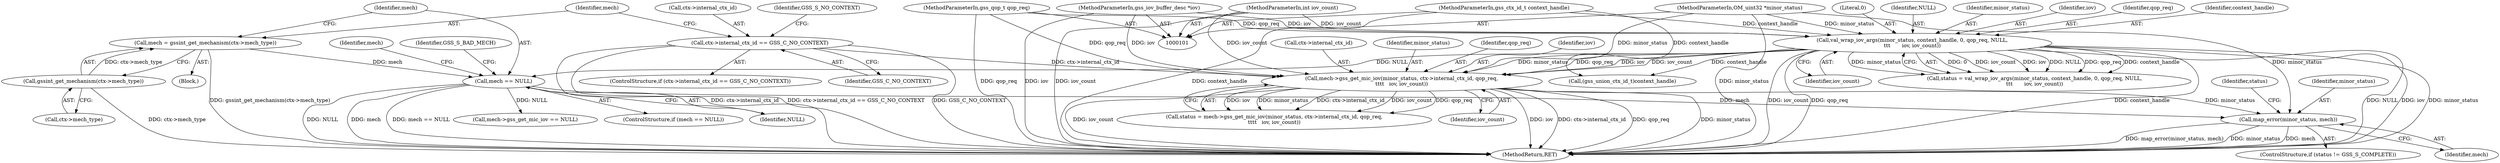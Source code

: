 digraph "0_krb5_56f7b1bc95a2a3eeb420e069e7655fb181ade5cf_17@pointer" {
"1000174" [label="(Call,map_error(minor_status, mech))"];
"1000162" [label="(Call,mech->gss_get_mic_iov(minor_status, ctx->internal_ctx_id, qop_req,\n\t\t\t\t   iov, iov_count))"];
"1000113" [label="(Call,val_wrap_iov_args(minor_status, context_handle, 0, qop_req, NULL,\n\t\t\t       iov, iov_count))"];
"1000102" [label="(MethodParameterIn,OM_uint32 *minor_status)"];
"1000103" [label="(MethodParameterIn,gss_ctx_id_t context_handle)"];
"1000104" [label="(MethodParameterIn,gss_qop_t qop_req)"];
"1000105" [label="(MethodParameterIn,gss_iov_buffer_desc *iov)"];
"1000106" [label="(MethodParameterIn,int iov_count)"];
"1000133" [label="(Call,ctx->internal_ctx_id == GSS_C_NO_CONTEXT)"];
"1000147" [label="(Call,mech == NULL)"];
"1000140" [label="(Call,mech = gssint_get_mechanism(ctx->mech_type))"];
"1000142" [label="(Call,gssint_get_mechanism(ctx->mech_type))"];
"1000118" [label="(Identifier,NULL)"];
"1000164" [label="(Call,ctx->internal_ctx_id)"];
"1000170" [label="(ControlStructure,if (status != GSS_S_COMPLETE))"];
"1000160" [label="(Call,status = mech->gss_get_mic_iov(minor_status, ctx->internal_ctx_id, qop_req,\n\t\t\t\t   iov, iov_count))"];
"1000104" [label="(MethodParameterIn,gss_qop_t qop_req)"];
"1000149" [label="(Identifier,NULL)"];
"1000155" [label="(Identifier,mech)"];
"1000153" [label="(Call,mech->gss_get_mic_iov == NULL)"];
"1000141" [label="(Identifier,mech)"];
"1000137" [label="(Identifier,GSS_C_NO_CONTEXT)"];
"1000163" [label="(Identifier,minor_status)"];
"1000175" [label="(Identifier,minor_status)"];
"1000176" [label="(Identifier,mech)"];
"1000146" [label="(ControlStructure,if (mech == NULL))"];
"1000179" [label="(MethodReturn,RET)"];
"1000114" [label="(Identifier,minor_status)"];
"1000106" [label="(MethodParameterIn,int iov_count)"];
"1000151" [label="(Identifier,GSS_S_BAD_MECH)"];
"1000129" [label="(Call,(gss_union_ctx_id_t)context_handle)"];
"1000167" [label="(Identifier,qop_req)"];
"1000103" [label="(MethodParameterIn,gss_ctx_id_t context_handle)"];
"1000119" [label="(Identifier,iov)"];
"1000162" [label="(Call,mech->gss_get_mic_iov(minor_status, ctx->internal_ctx_id, qop_req,\n\t\t\t\t   iov, iov_count))"];
"1000148" [label="(Identifier,mech)"];
"1000113" [label="(Call,val_wrap_iov_args(minor_status, context_handle, 0, qop_req, NULL,\n\t\t\t       iov, iov_count))"];
"1000147" [label="(Call,mech == NULL)"];
"1000178" [label="(Identifier,status)"];
"1000117" [label="(Identifier,qop_req)"];
"1000142" [label="(Call,gssint_get_mechanism(ctx->mech_type))"];
"1000107" [label="(Block,)"];
"1000120" [label="(Identifier,iov_count)"];
"1000169" [label="(Identifier,iov_count)"];
"1000140" [label="(Call,mech = gssint_get_mechanism(ctx->mech_type))"];
"1000134" [label="(Call,ctx->internal_ctx_id)"];
"1000115" [label="(Identifier,context_handle)"];
"1000132" [label="(ControlStructure,if (ctx->internal_ctx_id == GSS_C_NO_CONTEXT))"];
"1000143" [label="(Call,ctx->mech_type)"];
"1000116" [label="(Literal,0)"];
"1000133" [label="(Call,ctx->internal_ctx_id == GSS_C_NO_CONTEXT)"];
"1000102" [label="(MethodParameterIn,OM_uint32 *minor_status)"];
"1000139" [label="(Identifier,GSS_S_NO_CONTEXT)"];
"1000168" [label="(Identifier,iov)"];
"1000111" [label="(Call,status = val_wrap_iov_args(minor_status, context_handle, 0, qop_req, NULL,\n\t\t\t       iov, iov_count))"];
"1000105" [label="(MethodParameterIn,gss_iov_buffer_desc *iov)"];
"1000174" [label="(Call,map_error(minor_status, mech))"];
"1000174" -> "1000170"  [label="AST: "];
"1000174" -> "1000176"  [label="CFG: "];
"1000175" -> "1000174"  [label="AST: "];
"1000176" -> "1000174"  [label="AST: "];
"1000178" -> "1000174"  [label="CFG: "];
"1000174" -> "1000179"  [label="DDG: mech"];
"1000174" -> "1000179"  [label="DDG: map_error(minor_status, mech)"];
"1000174" -> "1000179"  [label="DDG: minor_status"];
"1000162" -> "1000174"  [label="DDG: minor_status"];
"1000102" -> "1000174"  [label="DDG: minor_status"];
"1000147" -> "1000174"  [label="DDG: mech"];
"1000162" -> "1000160"  [label="AST: "];
"1000162" -> "1000169"  [label="CFG: "];
"1000163" -> "1000162"  [label="AST: "];
"1000164" -> "1000162"  [label="AST: "];
"1000167" -> "1000162"  [label="AST: "];
"1000168" -> "1000162"  [label="AST: "];
"1000169" -> "1000162"  [label="AST: "];
"1000160" -> "1000162"  [label="CFG: "];
"1000162" -> "1000179"  [label="DDG: iov_count"];
"1000162" -> "1000179"  [label="DDG: iov"];
"1000162" -> "1000179"  [label="DDG: ctx->internal_ctx_id"];
"1000162" -> "1000179"  [label="DDG: qop_req"];
"1000162" -> "1000179"  [label="DDG: minor_status"];
"1000162" -> "1000160"  [label="DDG: iov"];
"1000162" -> "1000160"  [label="DDG: minor_status"];
"1000162" -> "1000160"  [label="DDG: ctx->internal_ctx_id"];
"1000162" -> "1000160"  [label="DDG: iov_count"];
"1000162" -> "1000160"  [label="DDG: qop_req"];
"1000113" -> "1000162"  [label="DDG: minor_status"];
"1000113" -> "1000162"  [label="DDG: qop_req"];
"1000113" -> "1000162"  [label="DDG: iov"];
"1000113" -> "1000162"  [label="DDG: iov_count"];
"1000102" -> "1000162"  [label="DDG: minor_status"];
"1000133" -> "1000162"  [label="DDG: ctx->internal_ctx_id"];
"1000104" -> "1000162"  [label="DDG: qop_req"];
"1000105" -> "1000162"  [label="DDG: iov"];
"1000106" -> "1000162"  [label="DDG: iov_count"];
"1000113" -> "1000111"  [label="AST: "];
"1000113" -> "1000120"  [label="CFG: "];
"1000114" -> "1000113"  [label="AST: "];
"1000115" -> "1000113"  [label="AST: "];
"1000116" -> "1000113"  [label="AST: "];
"1000117" -> "1000113"  [label="AST: "];
"1000118" -> "1000113"  [label="AST: "];
"1000119" -> "1000113"  [label="AST: "];
"1000120" -> "1000113"  [label="AST: "];
"1000111" -> "1000113"  [label="CFG: "];
"1000113" -> "1000179"  [label="DDG: qop_req"];
"1000113" -> "1000179"  [label="DDG: context_handle"];
"1000113" -> "1000179"  [label="DDG: NULL"];
"1000113" -> "1000179"  [label="DDG: iov"];
"1000113" -> "1000179"  [label="DDG: minor_status"];
"1000113" -> "1000179"  [label="DDG: iov_count"];
"1000113" -> "1000111"  [label="DDG: 0"];
"1000113" -> "1000111"  [label="DDG: iov_count"];
"1000113" -> "1000111"  [label="DDG: iov"];
"1000113" -> "1000111"  [label="DDG: NULL"];
"1000113" -> "1000111"  [label="DDG: qop_req"];
"1000113" -> "1000111"  [label="DDG: context_handle"];
"1000113" -> "1000111"  [label="DDG: minor_status"];
"1000102" -> "1000113"  [label="DDG: minor_status"];
"1000103" -> "1000113"  [label="DDG: context_handle"];
"1000104" -> "1000113"  [label="DDG: qop_req"];
"1000105" -> "1000113"  [label="DDG: iov"];
"1000106" -> "1000113"  [label="DDG: iov_count"];
"1000113" -> "1000129"  [label="DDG: context_handle"];
"1000113" -> "1000147"  [label="DDG: NULL"];
"1000102" -> "1000101"  [label="AST: "];
"1000102" -> "1000179"  [label="DDG: minor_status"];
"1000103" -> "1000101"  [label="AST: "];
"1000103" -> "1000179"  [label="DDG: context_handle"];
"1000103" -> "1000129"  [label="DDG: context_handle"];
"1000104" -> "1000101"  [label="AST: "];
"1000104" -> "1000179"  [label="DDG: qop_req"];
"1000105" -> "1000101"  [label="AST: "];
"1000105" -> "1000179"  [label="DDG: iov"];
"1000106" -> "1000101"  [label="AST: "];
"1000106" -> "1000179"  [label="DDG: iov_count"];
"1000133" -> "1000132"  [label="AST: "];
"1000133" -> "1000137"  [label="CFG: "];
"1000134" -> "1000133"  [label="AST: "];
"1000137" -> "1000133"  [label="AST: "];
"1000139" -> "1000133"  [label="CFG: "];
"1000141" -> "1000133"  [label="CFG: "];
"1000133" -> "1000179"  [label="DDG: ctx->internal_ctx_id"];
"1000133" -> "1000179"  [label="DDG: ctx->internal_ctx_id == GSS_C_NO_CONTEXT"];
"1000133" -> "1000179"  [label="DDG: GSS_C_NO_CONTEXT"];
"1000147" -> "1000146"  [label="AST: "];
"1000147" -> "1000149"  [label="CFG: "];
"1000148" -> "1000147"  [label="AST: "];
"1000149" -> "1000147"  [label="AST: "];
"1000151" -> "1000147"  [label="CFG: "];
"1000155" -> "1000147"  [label="CFG: "];
"1000147" -> "1000179"  [label="DDG: NULL"];
"1000147" -> "1000179"  [label="DDG: mech"];
"1000147" -> "1000179"  [label="DDG: mech == NULL"];
"1000140" -> "1000147"  [label="DDG: mech"];
"1000147" -> "1000153"  [label="DDG: NULL"];
"1000140" -> "1000107"  [label="AST: "];
"1000140" -> "1000142"  [label="CFG: "];
"1000141" -> "1000140"  [label="AST: "];
"1000142" -> "1000140"  [label="AST: "];
"1000148" -> "1000140"  [label="CFG: "];
"1000140" -> "1000179"  [label="DDG: gssint_get_mechanism(ctx->mech_type)"];
"1000142" -> "1000140"  [label="DDG: ctx->mech_type"];
"1000142" -> "1000143"  [label="CFG: "];
"1000143" -> "1000142"  [label="AST: "];
"1000142" -> "1000179"  [label="DDG: ctx->mech_type"];
}
